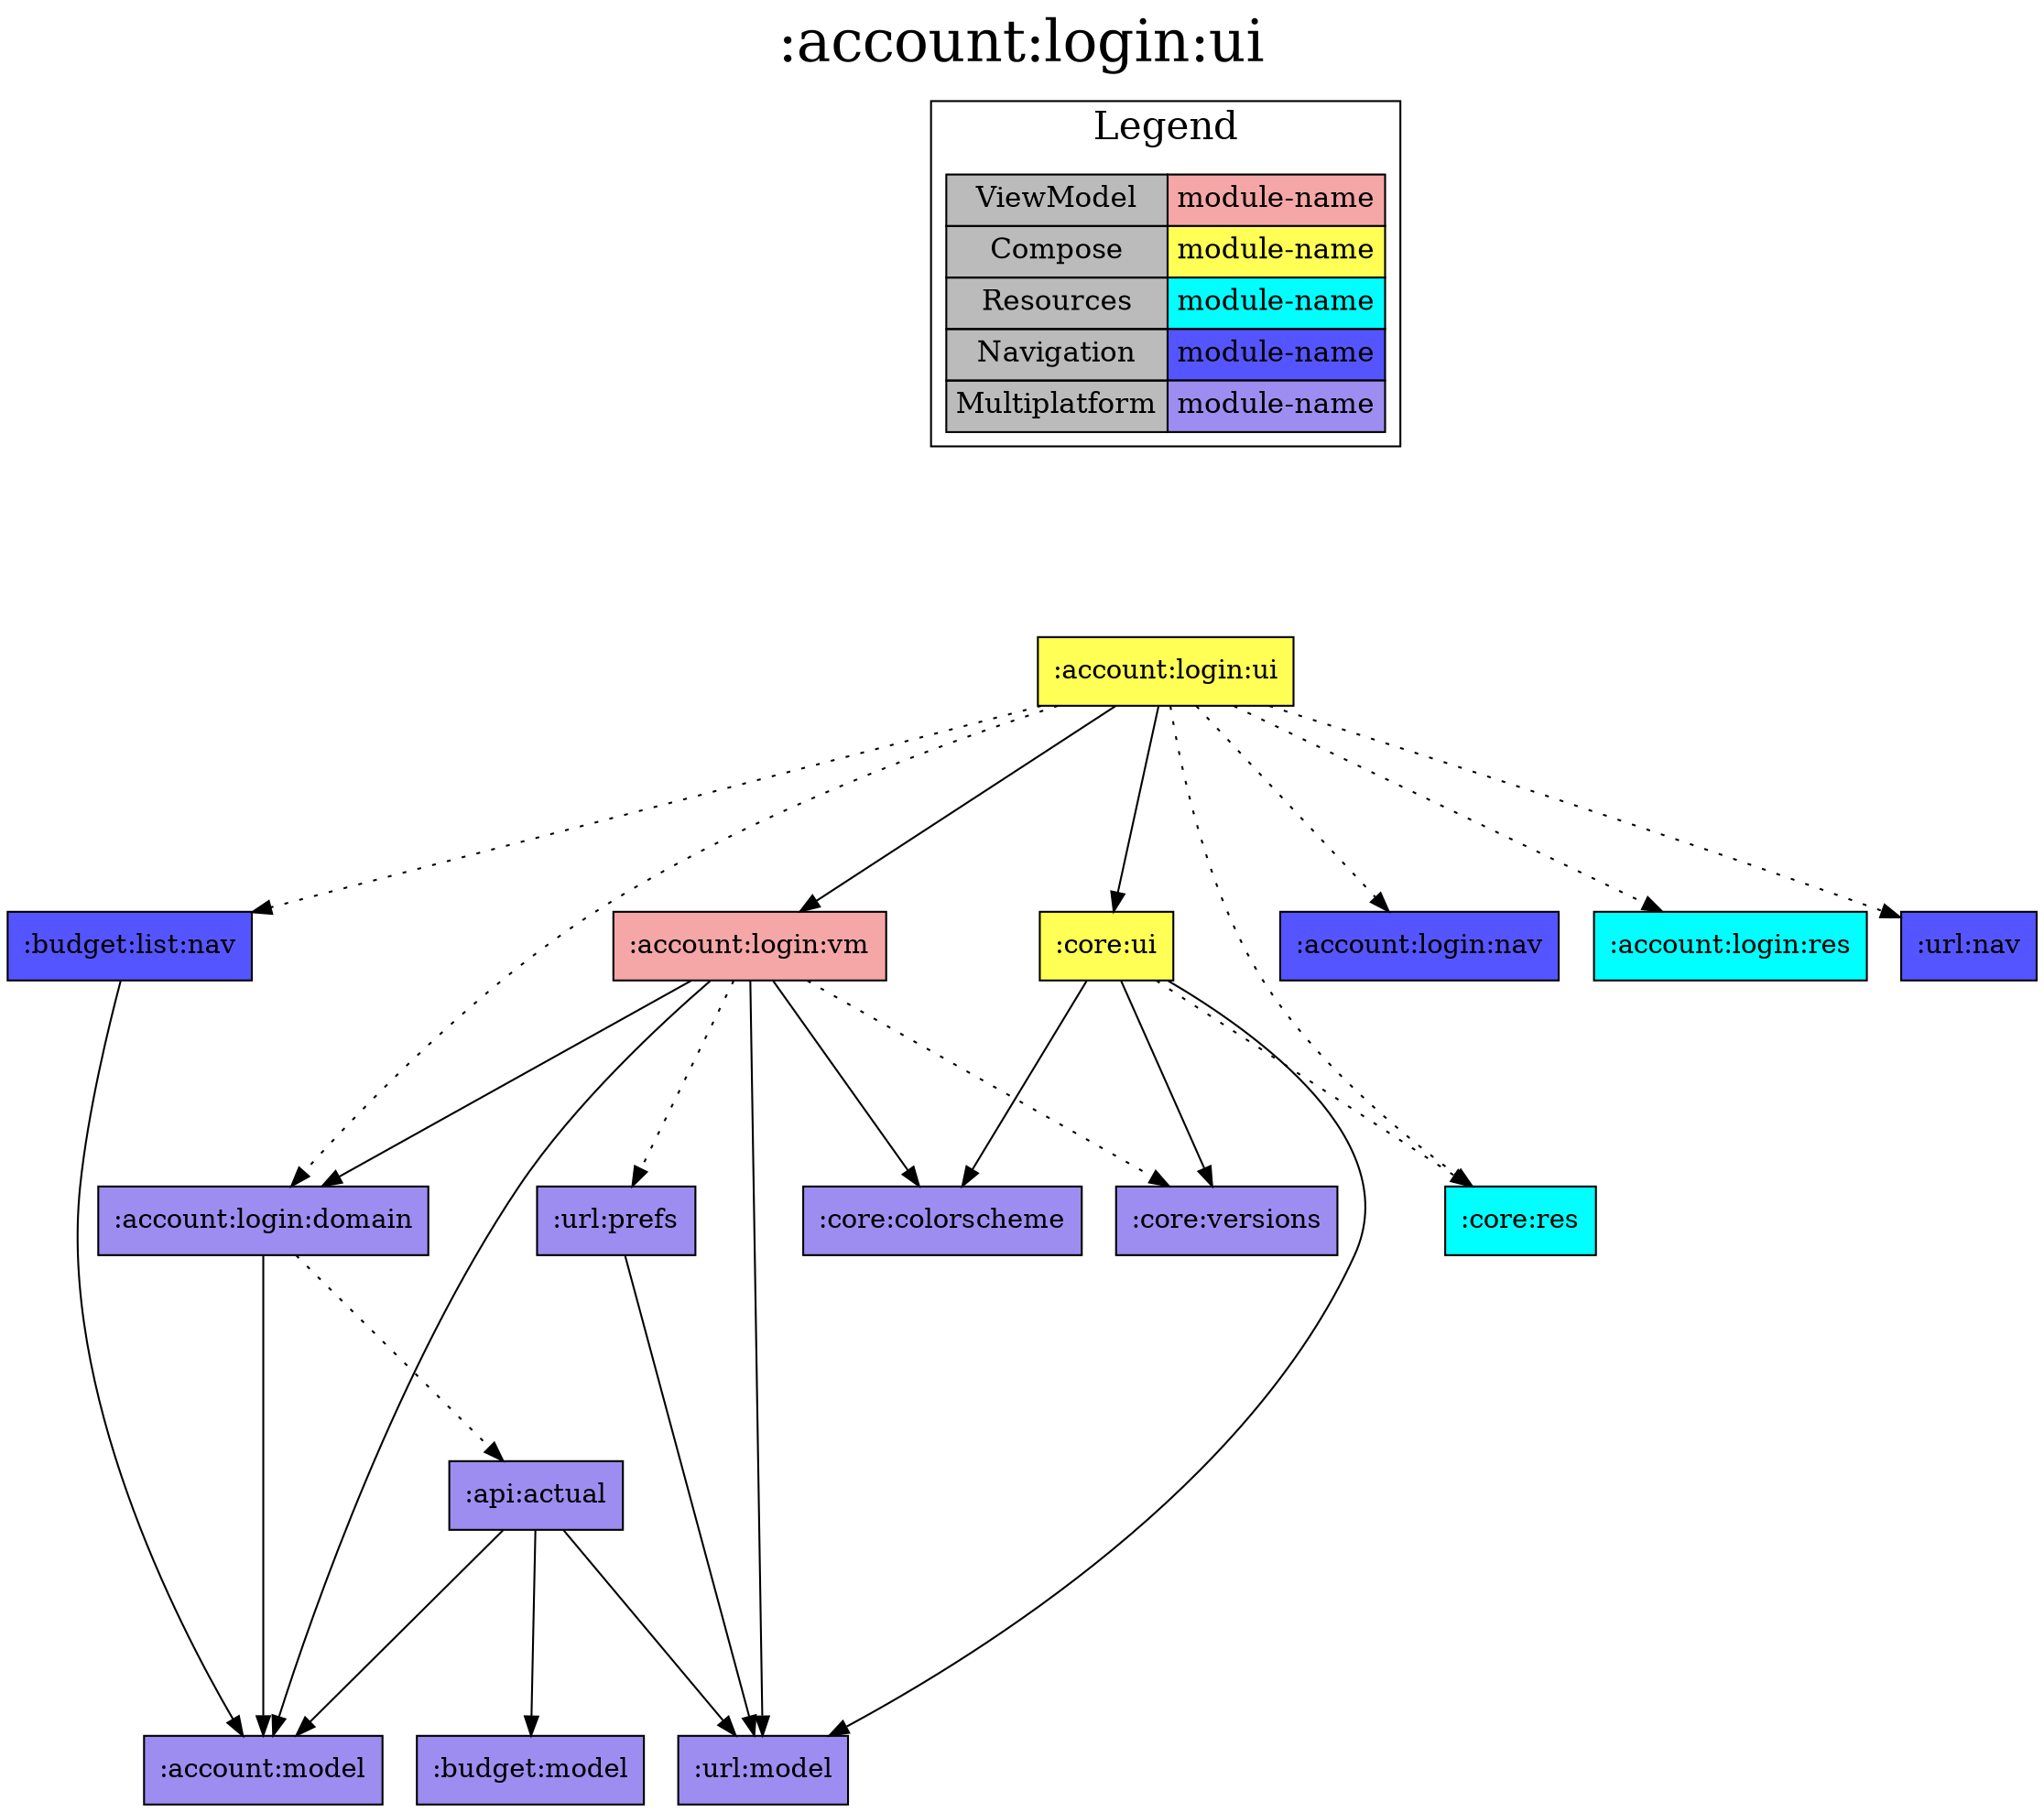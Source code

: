 digraph {
edge ["dir"="forward"]
graph ["dpi"="100","label"=":account:login:ui","labelloc"="t","fontsize"="30","ranksep"="1.5","rankdir"="TB"]
node ["style"="filled"]
":account:login:domain" ["fillcolor"="#9D8DF1","shape"="box"]
":account:login:nav" ["fillcolor"="#5555FF","shape"="box"]
":account:login:res" ["fillcolor"="#00FFFF","shape"="box"]
":account:login:ui" ["fillcolor"="#FFFF55","shape"="box"]
":account:login:vm" ["fillcolor"="#F5A6A6","shape"="box"]
":account:model" ["fillcolor"="#9D8DF1","shape"="box"]
":api:actual" ["fillcolor"="#9D8DF1","shape"="box"]
":budget:list:nav" ["fillcolor"="#5555FF","shape"="box"]
":budget:model" ["fillcolor"="#9D8DF1","shape"="box"]
":core:colorscheme" ["fillcolor"="#9D8DF1","shape"="box"]
":core:res" ["fillcolor"="#00FFFF","shape"="box"]
":core:ui" ["fillcolor"="#FFFF55","shape"="box"]
":core:versions" ["fillcolor"="#9D8DF1","shape"="box"]
":url:model" ["fillcolor"="#9D8DF1","shape"="box"]
":url:nav" ["fillcolor"="#5555FF","shape"="box"]
":url:prefs" ["fillcolor"="#9D8DF1","shape"="box"]
{
edge ["dir"="none"]
graph ["rank"="same"]
}
":account:login:domain" -> ":account:model"
":account:login:domain" -> ":api:actual" ["style"="dotted"]
":account:login:ui" -> ":account:login:domain" ["style"="dotted"]
":account:login:ui" -> ":account:login:nav" ["style"="dotted"]
":account:login:ui" -> ":account:login:res" ["style"="dotted"]
":account:login:ui" -> ":account:login:vm"
":account:login:ui" -> ":budget:list:nav" ["style"="dotted"]
":account:login:ui" -> ":core:res" ["style"="dotted"]
":account:login:ui" -> ":core:ui"
":account:login:ui" -> ":url:nav" ["style"="dotted"]
":account:login:vm" -> ":account:login:domain"
":account:login:vm" -> ":account:model"
":account:login:vm" -> ":core:colorscheme"
":account:login:vm" -> ":core:versions" ["style"="dotted"]
":account:login:vm" -> ":url:model"
":account:login:vm" -> ":url:prefs" ["style"="dotted"]
":api:actual" -> ":account:model"
":api:actual" -> ":budget:model"
":api:actual" -> ":url:model"
":budget:list:nav" -> ":account:model"
":core:ui" -> ":core:colorscheme"
":core:ui" -> ":core:res" ["style"="dotted"]
":core:ui" -> ":core:versions"
":core:ui" -> ":url:model"
":url:prefs" -> ":url:model"
subgraph "cluster_legend" {
edge ["dir"="none"]
graph ["label"="Legend","fontsize"="20"]
"Legend" ["style"="filled","fillcolor"="#bbbbbb","shape"="none","margin"="0","fontsize"="15","label"=<
<TABLE BORDER="0" CELLBORDER="1" CELLSPACING="0" CELLPADDING="4">
<TR><TD>ViewModel</TD><TD BGCOLOR="#F5A6A6">module-name</TD></TR>
<TR><TD>Compose</TD><TD BGCOLOR="#FFFF55">module-name</TD></TR>
<TR><TD>Resources</TD><TD BGCOLOR="#00FFFF">module-name</TD></TR>
<TR><TD>Navigation</TD><TD BGCOLOR="#5555FF">module-name</TD></TR>
<TR><TD>Multiplatform</TD><TD BGCOLOR="#9D8DF1">module-name</TD></TR>
</TABLE>
>]
} -> ":account:login:ui" ["style"="invis"]
}
